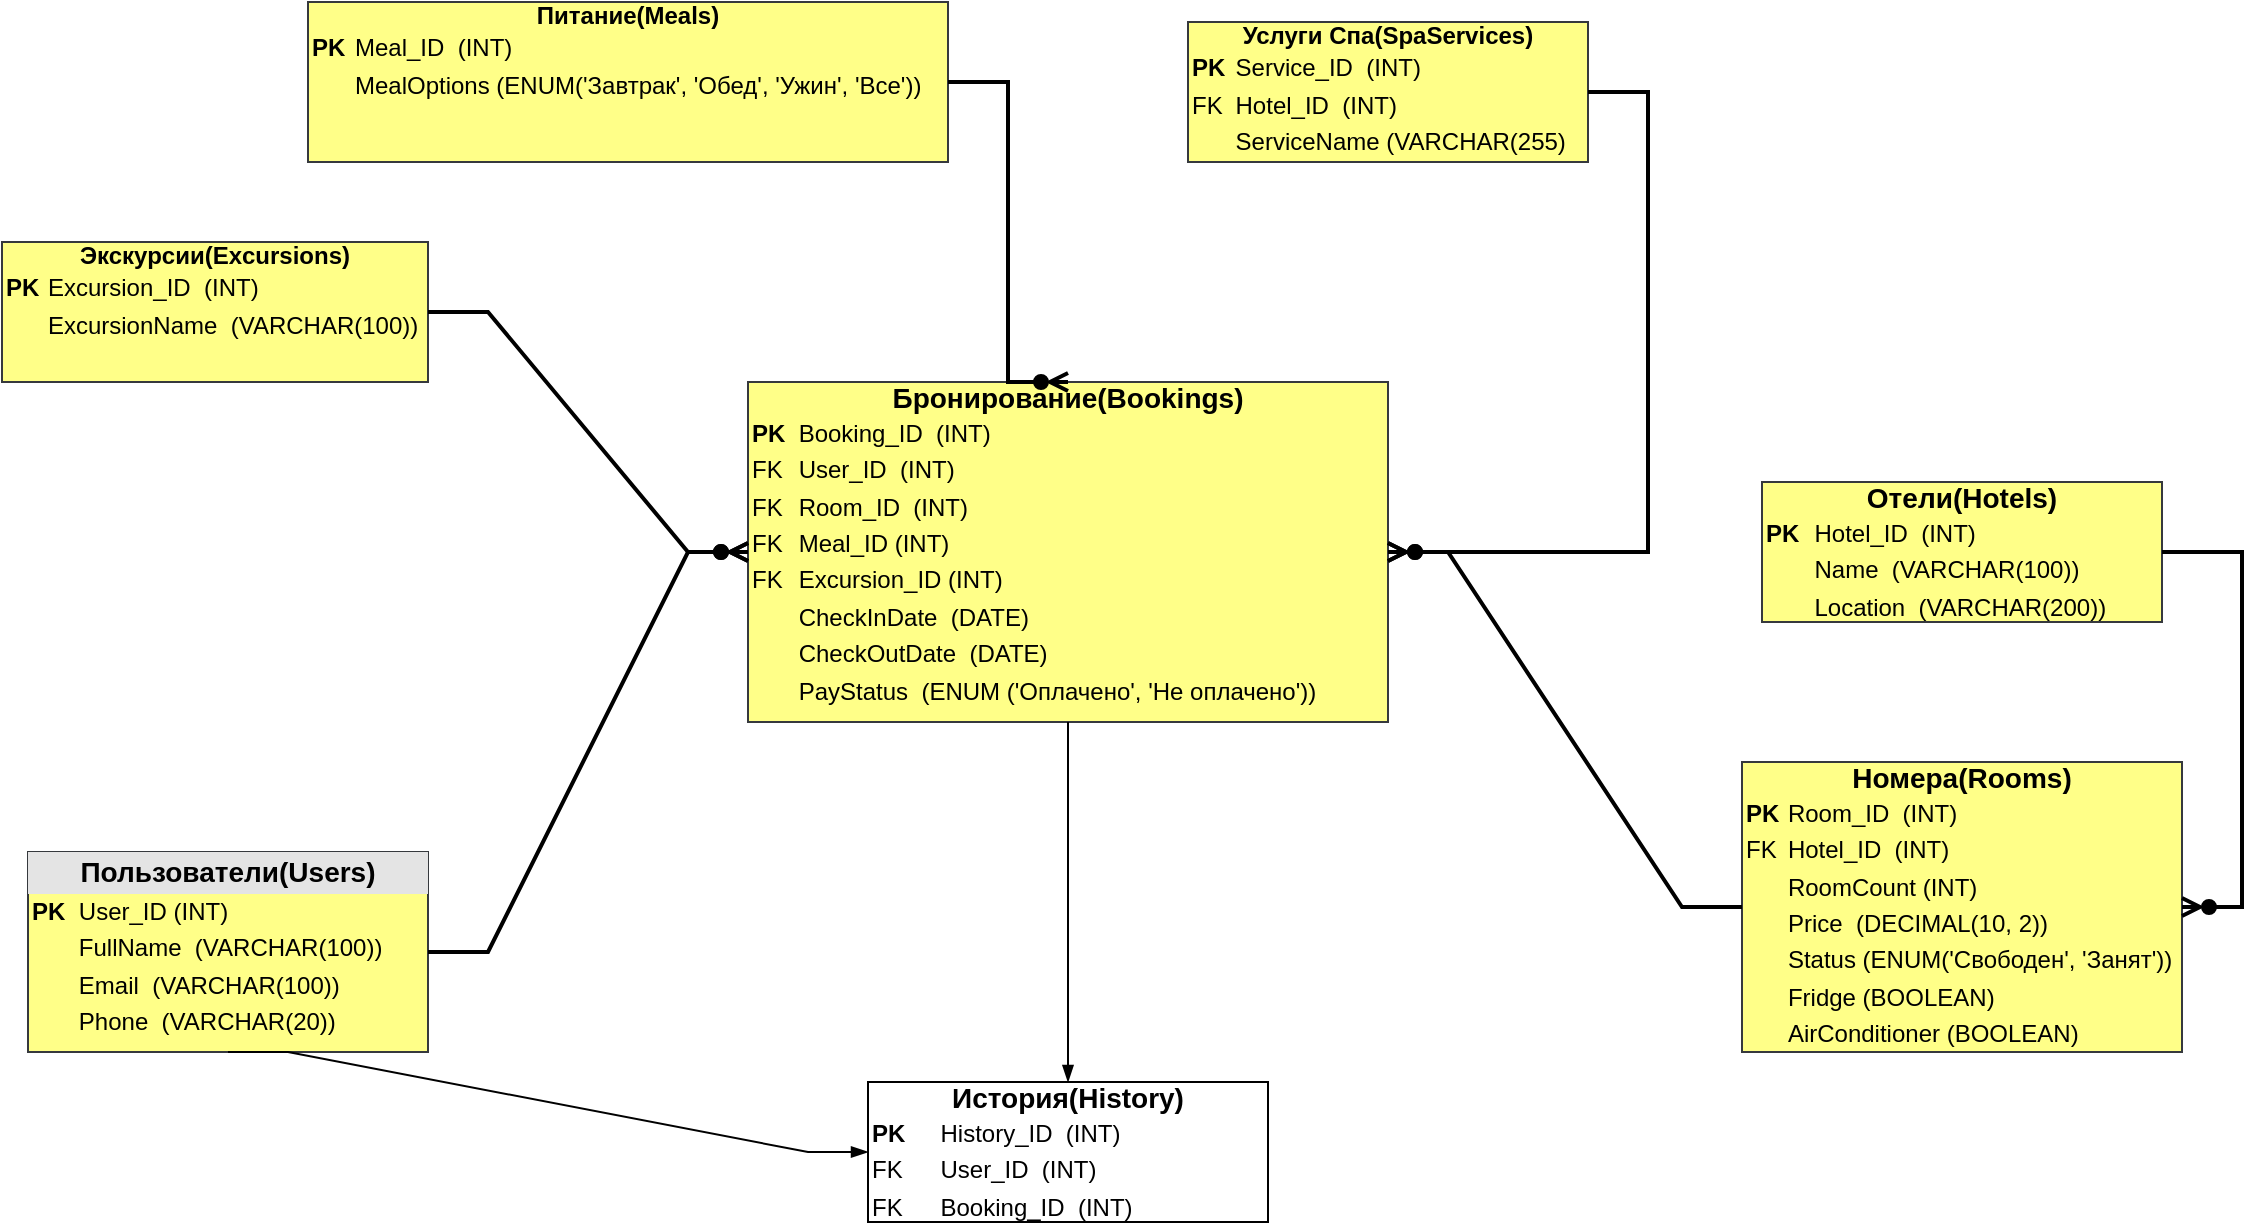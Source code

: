 <mxfile version="26.0.16">
  <diagram id="C5RBs43oDa-KdzZeNtuy" name="Page-1">
    <mxGraphModel dx="2077" dy="714" grid="1" gridSize="10" guides="1" tooltips="1" connect="1" arrows="1" fold="1" page="1" pageScale="1" pageWidth="827" pageHeight="1169" math="0" shadow="0">
      <root>
        <mxCell id="WIyWlLk6GJQsqaUBKTNV-0" />
        <mxCell id="WIyWlLk6GJQsqaUBKTNV-1" parent="WIyWlLk6GJQsqaUBKTNV-0" />
        <mxCell id="FqOBfLpWtN1fZRY1Bf4Q-10" value="&lt;div align=&quot;center&quot; style=&quot;box-sizing: border-box; width: 100%; background: rgb(228, 228, 228); padding: 2px;&quot;&gt;&lt;font style=&quot;font-size: 14px;&quot;&gt;&lt;b&gt;Пользователи(Users)&lt;/b&gt;&lt;/font&gt;&lt;/div&gt;&lt;table style=&quot;width:100%;font-size:1em;&quot; cellpadding=&quot;2&quot; cellspacing=&quot;0&quot;&gt;&lt;tbody&gt;&lt;tr&gt;&lt;td&gt;&lt;b&gt;PK&lt;/b&gt;&lt;/td&gt;&lt;td&gt;User_ID (INT)&lt;/td&gt;&lt;/tr&gt;&lt;tr&gt;&lt;td&gt;&lt;br&gt;&lt;/td&gt;&lt;td&gt;FullName&amp;nbsp; (VARCHAR(100))&lt;/td&gt;&lt;/tr&gt;&lt;tr&gt;&lt;td&gt;&lt;br&gt;&lt;/td&gt;&lt;td&gt;Email&amp;nbsp; (VARCHAR(100))&lt;/td&gt;&lt;/tr&gt;&lt;tr&gt;&lt;td&gt;&lt;br&gt;&lt;/td&gt;&lt;td&gt;Phone&amp;nbsp; (VARCHAR(20))&lt;/td&gt;&lt;/tr&gt;&lt;tr&gt;&lt;td&gt;&lt;/td&gt;&lt;td&gt;&lt;br&gt;&lt;br&gt;&lt;/td&gt;&lt;/tr&gt;&lt;/tbody&gt;&lt;/table&gt;" style="verticalAlign=top;align=left;overflow=fill;html=1;whiteSpace=wrap;fillColor=#ffff88;strokeColor=#36393d;movable=1;resizable=1;rotatable=1;deletable=1;editable=1;locked=0;connectable=1;" parent="WIyWlLk6GJQsqaUBKTNV-1" vertex="1">
          <mxGeometry x="-40" y="435" width="200" height="100" as="geometry" />
        </mxCell>
        <mxCell id="FqOBfLpWtN1fZRY1Bf4Q-12" value="&lt;div align=&quot;center&quot;&gt;&lt;font style=&quot;font-size: 14px;&quot;&gt;&lt;b&gt;Отели(Hotels)&lt;/b&gt;&lt;/font&gt;&lt;/div&gt;&lt;table style=&quot;width:100%;font-size:1em;&quot; cellpadding=&quot;2&quot; cellspacing=&quot;0&quot;&gt;&lt;tbody&gt;&lt;tr&gt;&lt;td&gt;&lt;b&gt;PK&lt;/b&gt;&lt;/td&gt;&lt;td&gt;Hotel_ID&amp;nbsp; (INT)&lt;/td&gt;&lt;/tr&gt;&lt;tr&gt;&lt;td&gt;&lt;br&gt;&lt;/td&gt;&lt;td&gt;Name&amp;nbsp; (VARCHAR(100))&lt;/td&gt;&lt;/tr&gt;&lt;tr&gt;&lt;td&gt;&lt;/td&gt;&lt;td&gt;Location&amp;nbsp; (VARCHAR(200))&lt;/td&gt;&lt;/tr&gt;&lt;/tbody&gt;&lt;/table&gt;" style="verticalAlign=top;align=left;overflow=fill;html=1;whiteSpace=wrap;fillColor=#ffff88;strokeColor=#36393d;movable=1;resizable=1;rotatable=1;deletable=1;editable=1;locked=0;connectable=1;" parent="WIyWlLk6GJQsqaUBKTNV-1" vertex="1">
          <mxGeometry x="827" y="250" width="200" height="70" as="geometry" />
        </mxCell>
        <mxCell id="FqOBfLpWtN1fZRY1Bf4Q-16" value="&lt;div align=&quot;center&quot;&gt;&lt;font style=&quot;font-size: 14px;&quot;&gt;&lt;b&gt;Номера(Rooms)&lt;/b&gt;&lt;/font&gt;&lt;/div&gt;&lt;table style=&quot;width:100%;font-size:1em;&quot; cellpadding=&quot;2&quot; cellspacing=&quot;0&quot;&gt;&lt;tbody&gt;&lt;tr&gt;&lt;td&gt;&lt;b&gt;PK&lt;/b&gt;&lt;/td&gt;&lt;td&gt;Room_ID&amp;nbsp; (INT)&lt;/td&gt;&lt;/tr&gt;&lt;tr&gt;&lt;td&gt;FK&lt;/td&gt;&lt;td&gt;Hotel_ID&amp;nbsp; (INT)&lt;/td&gt;&lt;/tr&gt;&lt;tr&gt;&lt;td&gt;&lt;br&gt;&lt;/td&gt;&lt;td&gt;RoomCount (INT)&lt;/td&gt;&lt;/tr&gt;&lt;tr&gt;&lt;td&gt;&amp;nbsp;&amp;nbsp;&amp;nbsp;&amp;nbsp; &lt;br&gt;&lt;/td&gt;&lt;td&gt;Price&amp;nbsp; (DECIMAL(10, 2))&lt;/td&gt;&lt;/tr&gt;&lt;tr&gt;&lt;td&gt;&lt;br&gt;&lt;/td&gt;&lt;td&gt;Status (ENUM(&#39;Свободен&#39;, &#39;Занят&#39;))&lt;/td&gt;&lt;/tr&gt;&lt;tr&gt;&lt;td&gt;&lt;br&gt;&lt;/td&gt;&lt;td&gt;Fridge (BOOLEAN)&lt;/td&gt;&lt;/tr&gt;&lt;tr&gt;&lt;td&gt;&lt;br&gt;&lt;/td&gt;&lt;td&gt;AirConditioner (BOOLEAN)&lt;/td&gt;&lt;/tr&gt;&lt;/tbody&gt;&lt;/table&gt;" style="verticalAlign=top;align=left;overflow=fill;html=1;whiteSpace=wrap;fillColor=#ffff88;strokeColor=#36393d;movable=1;resizable=1;rotatable=1;deletable=1;editable=1;locked=0;connectable=1;" parent="WIyWlLk6GJQsqaUBKTNV-1" vertex="1">
          <mxGeometry x="817" y="390" width="220" height="145" as="geometry" />
        </mxCell>
        <object label="&lt;div align=&quot;center&quot;&gt;&lt;font style=&quot;font-size: 14px;&quot;&gt;&lt;b&gt;Бронирование(Bookings)&lt;/b&gt;&lt;/font&gt;&lt;/div&gt;&lt;table style=&quot;width:100%;font-size:1em;&quot; cellpadding=&quot;2&quot; cellspacing=&quot;0&quot;&gt;&lt;tbody&gt;&lt;tr&gt;&lt;td&gt;&lt;b&gt;PK&lt;/b&gt;&lt;/td&gt;&lt;td&gt;Booking_ID&amp;nbsp; (INT)&lt;/td&gt;&lt;/tr&gt;&lt;tr&gt;&lt;td&gt;FK&lt;/td&gt;&lt;td&gt;User_ID&amp;nbsp; (INT)&lt;/td&gt;&lt;/tr&gt;&lt;tr&gt;&lt;td&gt;FK&lt;/td&gt;&lt;td&gt;Room_ID&amp;nbsp; (INT)&lt;/td&gt;&lt;/tr&gt;&lt;tr&gt;&lt;td&gt;FK&lt;/td&gt;&lt;td&gt;Meal_ID (INT)&lt;/td&gt;&lt;/tr&gt;&lt;tr&gt;&lt;td&gt;FK &lt;br&gt;&lt;/td&gt;&lt;td&gt;Excursion_ID (INT)&lt;/td&gt;&lt;/tr&gt;&lt;tr&gt;&lt;td&gt;&lt;br&gt;&lt;/td&gt;&lt;td&gt;CheckInDate&amp;nbsp; (DATE)&lt;/td&gt;&lt;/tr&gt;&lt;tr&gt;&lt;td&gt;&lt;br&gt;&lt;/td&gt;&lt;td&gt;CheckOutDate&amp;nbsp; (DATE)&lt;/td&gt;&lt;/tr&gt;&lt;tr&gt;&lt;td&gt;&lt;br&gt;&lt;/td&gt;&lt;td&gt;PayStatus&amp;nbsp; (ENUM (&#39;Оплачено&#39;, &#39;Не оплачено&#39;))&lt;/td&gt;&lt;/tr&gt;&lt;tr&gt;&lt;td&gt;&lt;br&gt;&lt;/td&gt;&lt;td&gt;&lt;br&gt;&lt;/td&gt;&lt;/tr&gt;&lt;tr&gt;&lt;td&gt;&lt;br&gt;&lt;/td&gt;&lt;td&gt;&lt;br&gt;&lt;/td&gt;&lt;/tr&gt;&lt;/tbody&gt;&lt;/table&gt;" id="FqOBfLpWtN1fZRY1Bf4Q-17">
          <mxCell style="verticalAlign=top;align=left;overflow=fill;html=1;whiteSpace=wrap;fillColor=#ffff88;strokeColor=#36393d;movable=1;resizable=1;rotatable=1;deletable=1;editable=1;locked=0;connectable=1;" parent="WIyWlLk6GJQsqaUBKTNV-1" vertex="1">
            <mxGeometry x="320" y="200" width="320" height="170" as="geometry" />
          </mxCell>
        </object>
        <mxCell id="FqOBfLpWtN1fZRY1Bf4Q-20" value="&lt;div align=&quot;center&quot;&gt;&lt;font style=&quot;font-size: 14px;&quot;&gt;&lt;b&gt;История(History)&lt;/b&gt;&lt;/font&gt;&lt;/div&gt;&lt;table style=&quot;width:100%;font-size:1em;&quot; cellpadding=&quot;2&quot; cellspacing=&quot;0&quot;&gt;&lt;tbody&gt;&lt;tr&gt;&lt;td&gt;&lt;b&gt;PK&lt;/b&gt;&lt;/td&gt;&lt;td&gt;History_ID&amp;nbsp; (INT)&lt;/td&gt;&lt;/tr&gt;&lt;tr&gt;&lt;td&gt;FK&lt;/td&gt;&lt;td&gt;User_ID&amp;nbsp; (INT)&lt;/td&gt;&lt;/tr&gt;&lt;tr&gt;&lt;td&gt;FK&lt;/td&gt;&lt;td&gt;Booking_ID&amp;nbsp; (INT)&lt;/td&gt;&lt;/tr&gt;&lt;/tbody&gt;&lt;/table&gt;" style="verticalAlign=top;align=left;overflow=fill;html=1;whiteSpace=wrap;movable=1;resizable=1;rotatable=1;deletable=1;editable=1;locked=0;connectable=1;" parent="WIyWlLk6GJQsqaUBKTNV-1" vertex="1">
          <mxGeometry x="380" y="550" width="200" height="70" as="geometry" />
        </mxCell>
        <mxCell id="FqOBfLpWtN1fZRY1Bf4Q-24" value="" style="edgeStyle=entityRelationEdgeStyle;fontSize=12;html=1;endArrow=manyOptional;endFill=1;startArrow=none;rounded=0;startFill=0;strokeWidth=2;" parent="WIyWlLk6GJQsqaUBKTNV-1" source="FqOBfLpWtN1fZRY1Bf4Q-12" target="FqOBfLpWtN1fZRY1Bf4Q-16" edge="1">
          <mxGeometry width="60" height="60" relative="1" as="geometry">
            <mxPoint x="830" y="410" as="sourcePoint" />
            <mxPoint x="890" y="350" as="targetPoint" />
          </mxGeometry>
        </mxCell>
        <mxCell id="FqOBfLpWtN1fZRY1Bf4Q-25" value="" style="edgeStyle=entityRelationEdgeStyle;fontSize=12;html=1;endArrow=blockThin;endFill=1;startArrow=none;rounded=0;startFill=0;exitX=0.5;exitY=1;exitDx=0;exitDy=0;" parent="WIyWlLk6GJQsqaUBKTNV-1" source="FqOBfLpWtN1fZRY1Bf4Q-10" target="FqOBfLpWtN1fZRY1Bf4Q-20" edge="1">
          <mxGeometry width="60" height="60" relative="1" as="geometry">
            <mxPoint x="580" y="400" as="sourcePoint" />
            <mxPoint x="640" y="340" as="targetPoint" />
          </mxGeometry>
        </mxCell>
        <mxCell id="FqOBfLpWtN1fZRY1Bf4Q-26" value="" style="edgeStyle=entityRelationEdgeStyle;fontSize=12;html=1;endArrow=manyOptional;endFill=1;startArrow=none;rounded=0;startFill=0;strokeWidth=2;" parent="WIyWlLk6GJQsqaUBKTNV-1" source="FqOBfLpWtN1fZRY1Bf4Q-10" target="FqOBfLpWtN1fZRY1Bf4Q-17" edge="1">
          <mxGeometry width="60" height="60" relative="1" as="geometry">
            <mxPoint x="510" y="410" as="sourcePoint" />
            <mxPoint x="570" y="350" as="targetPoint" />
          </mxGeometry>
        </mxCell>
        <mxCell id="FqOBfLpWtN1fZRY1Bf4Q-31" value="" style="fontSize=12;html=1;endArrow=blockThin;endFill=1;startArrow=none;rounded=0;startFill=0;" parent="WIyWlLk6GJQsqaUBKTNV-1" source="FqOBfLpWtN1fZRY1Bf4Q-17" target="FqOBfLpWtN1fZRY1Bf4Q-20" edge="1">
          <mxGeometry width="60" height="60" relative="1" as="geometry">
            <mxPoint x="470" y="460" as="sourcePoint" />
            <mxPoint x="530" y="400" as="targetPoint" />
          </mxGeometry>
        </mxCell>
        <mxCell id="FqOBfLpWtN1fZRY1Bf4Q-32" value="" style="edgeStyle=entityRelationEdgeStyle;fontSize=12;html=1;endArrow=manyOptional;endFill=1;startArrow=none;rounded=0;startFill=0;strokeWidth=2;" parent="WIyWlLk6GJQsqaUBKTNV-1" source="FqOBfLpWtN1fZRY1Bf4Q-16" target="FqOBfLpWtN1fZRY1Bf4Q-17" edge="1">
          <mxGeometry width="60" height="60" relative="1" as="geometry">
            <mxPoint x="640" y="430" as="sourcePoint" />
            <mxPoint x="700" y="370" as="targetPoint" />
          </mxGeometry>
        </mxCell>
        <object label="&lt;div align=&quot;center&quot;&gt;&lt;b&gt;Услуги Спа(SpaServices)&lt;/b&gt;&lt;/div&gt;&lt;table style=&quot;width:100%;font-size:1em;&quot; cellpadding=&quot;2&quot; cellspacing=&quot;0&quot;&gt;&lt;tbody&gt;&lt;tr&gt;&lt;td&gt;&lt;b&gt;PK&lt;/b&gt;&lt;/td&gt;&lt;td&gt;Service_ID&amp;nbsp; (INT)&lt;/td&gt;&lt;/tr&gt;&lt;tr&gt;&lt;td&gt;FK&lt;/td&gt;&lt;td&gt;Hotel_ID&amp;nbsp; (INT)&lt;/td&gt;&lt;/tr&gt;&lt;tr&gt;&lt;td&gt;&lt;br&gt;&lt;/td&gt;&lt;td&gt;ServiceName (VARCHAR(255)&lt;/td&gt;&lt;/tr&gt;&lt;tr&gt;&lt;td&gt;&lt;br&gt;&lt;/td&gt;&lt;td&gt;&lt;br&gt;&lt;/td&gt;&lt;/tr&gt;&lt;tr&gt;&lt;td&gt;&amp;nbsp;&lt;br&gt;&lt;/td&gt;&lt;td&gt;&lt;br&gt;&lt;/td&gt;&lt;/tr&gt;&lt;tr&gt;&lt;td&gt;&lt;br&gt;&lt;/td&gt;&lt;td&gt;&lt;br&gt;&lt;/td&gt;&lt;/tr&gt;&lt;tr&gt;&lt;td&gt;&lt;br&gt;&lt;/td&gt;&lt;td&gt;&lt;br&gt;&lt;/td&gt;&lt;/tr&gt;&lt;tr&gt;&lt;td&gt;&lt;br&gt;&lt;/td&gt;&lt;td&gt;&lt;br&gt;&lt;/td&gt;&lt;/tr&gt;&lt;tr&gt;&lt;td&gt;&lt;br&gt;&lt;/td&gt;&lt;td&gt;&lt;br&gt;&lt;/td&gt;&lt;/tr&gt;&lt;tr&gt;&lt;td&gt;&lt;br&gt;&lt;/td&gt;&lt;td&gt;&lt;br&gt;&lt;/td&gt;&lt;/tr&gt;&lt;/tbody&gt;&lt;/table&gt;" id="fkE48IKv0K4KVychrcpG-4">
          <mxCell style="verticalAlign=top;align=left;overflow=fill;html=1;whiteSpace=wrap;fillColor=#ffff88;strokeColor=#36393d;movable=1;resizable=1;rotatable=1;deletable=1;editable=1;locked=0;connectable=1;" vertex="1" parent="WIyWlLk6GJQsqaUBKTNV-1">
            <mxGeometry x="540" y="20" width="200" height="70" as="geometry" />
          </mxCell>
        </object>
        <object label="&lt;div align=&quot;center&quot;&gt;&lt;b&gt;Питание(Meals)&lt;/b&gt;&lt;/div&gt;&lt;table style=&quot;width:100%;font-size:1em;&quot; cellpadding=&quot;2&quot; cellspacing=&quot;0&quot;&gt;&lt;tbody&gt;&lt;tr&gt;&lt;td&gt;&lt;b&gt;PK&lt;/b&gt;&lt;/td&gt;&lt;td&gt;Meal_ID&amp;nbsp; (INT)&lt;/td&gt;&lt;/tr&gt;&lt;tr&gt;&lt;td&gt;&lt;br&gt;&lt;/td&gt;&lt;td&gt;MealOptions (ENUM(&#39;Завтрак&#39;, &#39;Обед&#39;, &#39;Ужин&#39;, &#39;Все&#39;))&lt;/td&gt;&lt;/tr&gt;&lt;tr&gt;&lt;td&gt;&lt;br&gt;&lt;/td&gt;&lt;td&gt;&lt;br&gt;&lt;/td&gt;&lt;/tr&gt;&lt;tr&gt;&lt;td&gt;&lt;br&gt;&lt;/td&gt;&lt;td&gt;&lt;br&gt;&lt;/td&gt;&lt;/tr&gt;&lt;tr&gt;&lt;td&gt;&amp;nbsp;&lt;br&gt;&lt;/td&gt;&lt;td&gt;&lt;br&gt;&lt;/td&gt;&lt;/tr&gt;&lt;tr&gt;&lt;td&gt;&lt;br&gt;&lt;/td&gt;&lt;td&gt;&lt;br&gt;&lt;/td&gt;&lt;/tr&gt;&lt;tr&gt;&lt;td&gt;&lt;br&gt;&lt;/td&gt;&lt;td&gt;&lt;br&gt;&lt;/td&gt;&lt;/tr&gt;&lt;tr&gt;&lt;td&gt;&lt;br&gt;&lt;/td&gt;&lt;td&gt;&lt;br&gt;&lt;/td&gt;&lt;/tr&gt;&lt;tr&gt;&lt;td&gt;&lt;br&gt;&lt;/td&gt;&lt;td&gt;&lt;br&gt;&lt;/td&gt;&lt;/tr&gt;&lt;tr&gt;&lt;td&gt;&lt;br&gt;&lt;/td&gt;&lt;td&gt;&lt;br&gt;&lt;/td&gt;&lt;/tr&gt;&lt;/tbody&gt;&lt;/table&gt;" id="fkE48IKv0K4KVychrcpG-6">
          <mxCell style="verticalAlign=top;align=left;overflow=fill;html=1;whiteSpace=wrap;fillColor=#ffff88;strokeColor=#36393d;movable=1;resizable=1;rotatable=1;deletable=1;editable=1;locked=0;connectable=1;strokeWidth=1;" vertex="1" parent="WIyWlLk6GJQsqaUBKTNV-1">
            <mxGeometry x="100" y="10" width="320" height="80" as="geometry" />
          </mxCell>
        </object>
        <mxCell id="fkE48IKv0K4KVychrcpG-7" value="&lt;div align=&quot;center&quot;&gt;&lt;b&gt;Экскурсии(Excursions)&lt;/b&gt;&lt;/div&gt;&lt;table style=&quot;width:100%;font-size:1em;&quot; cellpadding=&quot;2&quot; cellspacing=&quot;0&quot;&gt;&lt;tbody&gt;&lt;tr&gt;&lt;td&gt;&lt;b&gt;PK&lt;/b&gt;&lt;/td&gt;&lt;td&gt;Excursion_ID&amp;nbsp; (INT)&lt;/td&gt;&lt;/tr&gt;&lt;tr&gt;&lt;td&gt;&lt;br&gt;&lt;/td&gt;&lt;td&gt;ExcursionName&amp;nbsp; (VARCHAR(100))&lt;/td&gt;&lt;/tr&gt;&lt;tr&gt;&lt;td&gt;&lt;/td&gt;&lt;td&gt;&lt;br&gt;&lt;/td&gt;&lt;/tr&gt;&lt;/tbody&gt;&lt;/table&gt;" style="verticalAlign=top;align=left;overflow=fill;html=1;whiteSpace=wrap;fillColor=#ffff88;strokeColor=#36393d;movable=1;resizable=1;rotatable=1;deletable=1;editable=1;locked=0;connectable=1;" vertex="1" parent="WIyWlLk6GJQsqaUBKTNV-1">
          <mxGeometry x="-53" y="130" width="213" height="70" as="geometry" />
        </mxCell>
        <mxCell id="fkE48IKv0K4KVychrcpG-8" value="" style="edgeStyle=entityRelationEdgeStyle;fontSize=12;html=1;endArrow=manyOptional;endFill=1;startArrow=none;rounded=0;startFill=0;strokeWidth=2;" edge="1" parent="WIyWlLk6GJQsqaUBKTNV-1" source="fkE48IKv0K4KVychrcpG-7" target="FqOBfLpWtN1fZRY1Bf4Q-17">
          <mxGeometry width="60" height="60" relative="1" as="geometry">
            <mxPoint x="70" y="290" as="sourcePoint" />
            <mxPoint x="130" y="230" as="targetPoint" />
          </mxGeometry>
        </mxCell>
        <mxCell id="fkE48IKv0K4KVychrcpG-9" value="" style="edgeStyle=entityRelationEdgeStyle;fontSize=12;html=1;endArrow=manyOptional;endFill=1;startArrow=none;rounded=0;startFill=0;strokeWidth=2;" edge="1" parent="WIyWlLk6GJQsqaUBKTNV-1" source="fkE48IKv0K4KVychrcpG-4" target="FqOBfLpWtN1fZRY1Bf4Q-17">
          <mxGeometry width="60" height="60" relative="1" as="geometry">
            <mxPoint x="760" y="140" as="sourcePoint" />
            <mxPoint x="640" y="285" as="targetPoint" />
            <Array as="points">
              <mxPoint x="650" y="220" />
            </Array>
          </mxGeometry>
        </mxCell>
        <mxCell id="fkE48IKv0K4KVychrcpG-10" value="" style="edgeStyle=entityRelationEdgeStyle;fontSize=12;html=1;endArrow=manyOptional;endFill=1;startArrow=none;rounded=0;startFill=0;strokeWidth=2;entryX=0.5;entryY=0;entryDx=0;entryDy=0;" edge="1" parent="WIyWlLk6GJQsqaUBKTNV-1" source="fkE48IKv0K4KVychrcpG-6" target="FqOBfLpWtN1fZRY1Bf4Q-17">
          <mxGeometry width="60" height="60" relative="1" as="geometry">
            <mxPoint x="670" as="sourcePoint" />
            <mxPoint x="540" y="185" as="targetPoint" />
          </mxGeometry>
        </mxCell>
      </root>
    </mxGraphModel>
  </diagram>
</mxfile>
